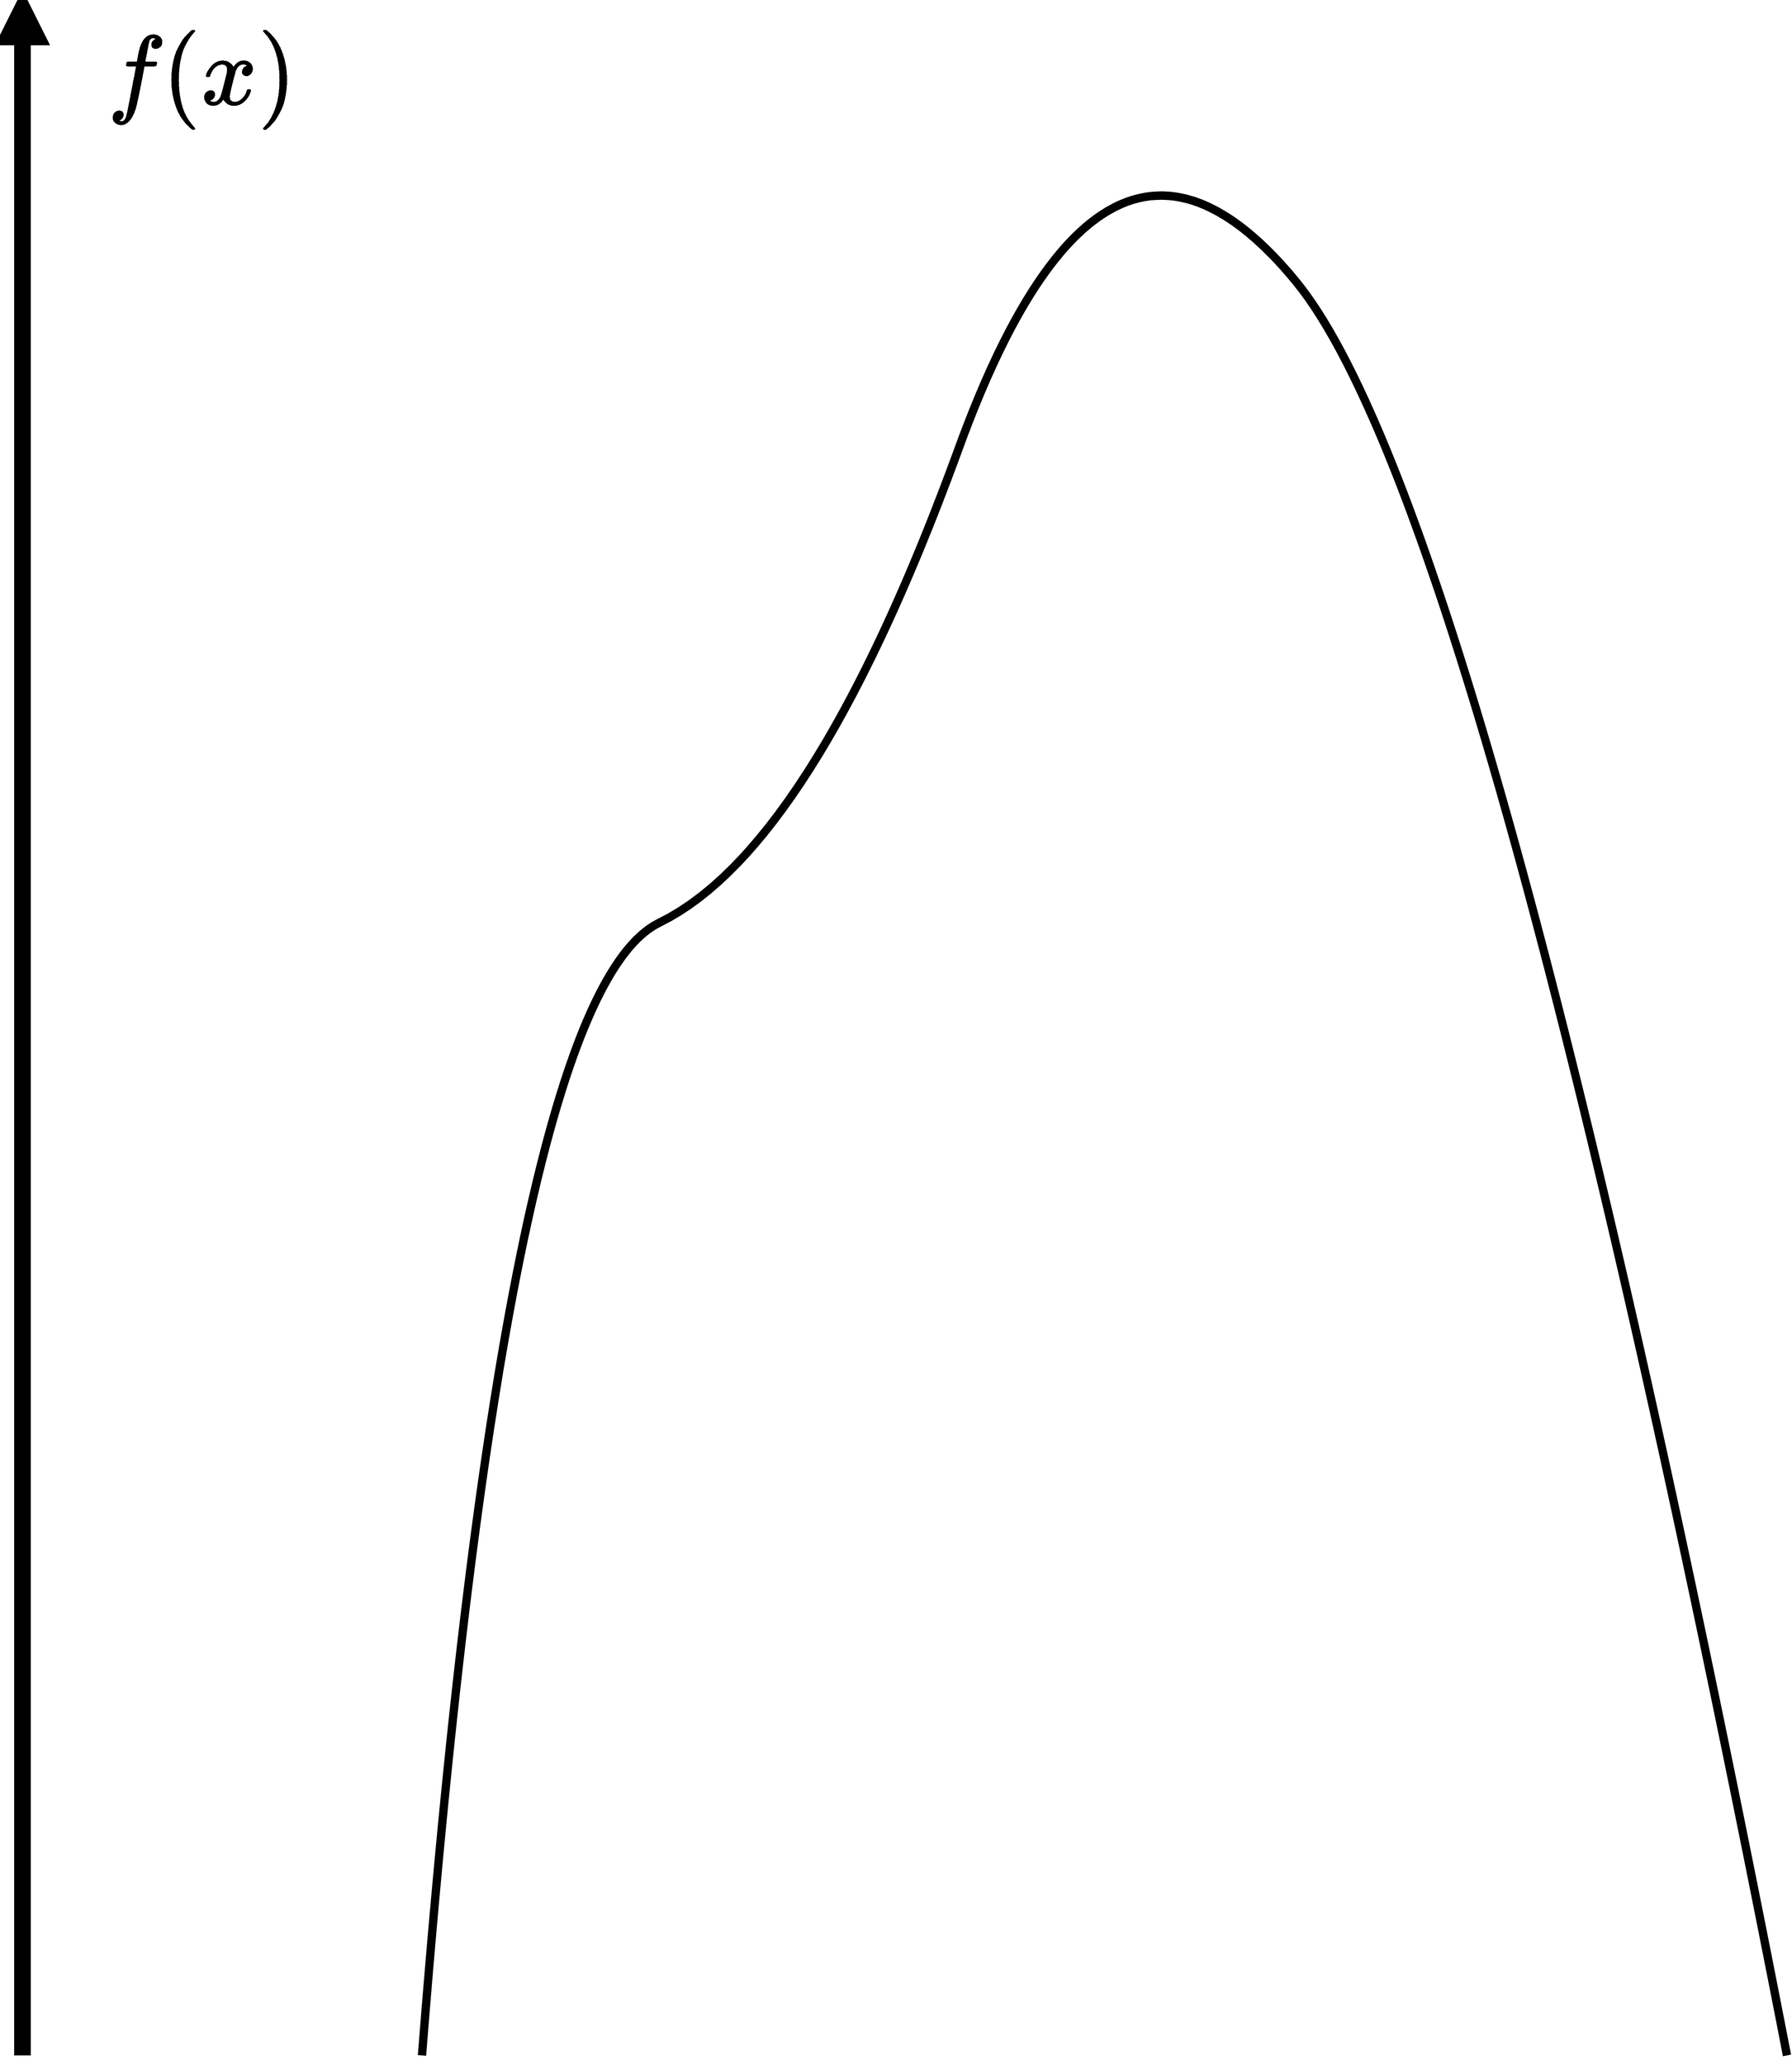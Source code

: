 <mxfile>
    <diagram id="5DIWrdhLwUrtFaI1QlfB" name="Page-1">
        <mxGraphModel dx="5985" dy="3985" grid="1" gridSize="10" guides="1" tooltips="1" connect="1" arrows="1" fold="1" page="1" pageScale="1" pageWidth="4681" pageHeight="3300" math="1" shadow="0">
            <root>
                <mxCell id="0"/>
                <mxCell id="1" parent="0"/>
                <mxCell id="282" value="" style="edgeStyle=none;orthogonalLoop=1;jettySize=auto;html=1;rounded=0;endArrow=block;startSize=14;endSize=14;sourcePerimeterSpacing=8;targetPerimeterSpacing=8;curved=1;strokeWidth=20;endFill=1;" parent="1" edge="1">
                    <mxGeometry width="140" relative="1" as="geometry">
                        <mxPoint x="1120" y="2800" as="sourcePoint"/>
                        <mxPoint x="1120" y="320" as="targetPoint"/>
                        <Array as="points"/>
                    </mxGeometry>
                </mxCell>
                <mxCell id="283" value="&lt;font style=&quot;font-size: 100px;&quot;&gt;$$f(x)$$&lt;/font&gt;" style="text;html=1;align=center;verticalAlign=middle;resizable=0;points=[];autosize=1;strokeColor=none;fillColor=none;" parent="1" vertex="1">
                    <mxGeometry x="1140" y="360" width="390" height="130" as="geometry"/>
                </mxCell>
                <mxCell id="286" value="" style="edgeStyle=none;orthogonalLoop=1;jettySize=auto;html=1;rounded=0;strokeWidth=10;fontSize=100;endArrow=none;endFill=0;startSize=14;endSize=14;sourcePerimeterSpacing=8;targetPerimeterSpacing=8;curved=1;" parent="1" edge="1">
                    <mxGeometry width="140" relative="1" as="geometry">
                        <mxPoint x="1600" y="2800" as="sourcePoint"/>
                        <mxPoint x="3240" y="2800" as="targetPoint"/>
                        <Array as="points">
                            <mxPoint x="1700" y="1530"/>
                            <mxPoint x="2070" y="1350"/>
                            <mxPoint x="2420" y="390"/>
                            <mxPoint x="2880" y="950"/>
                        </Array>
                    </mxGeometry>
                </mxCell>
            </root>
        </mxGraphModel>
    </diagram>
</mxfile>